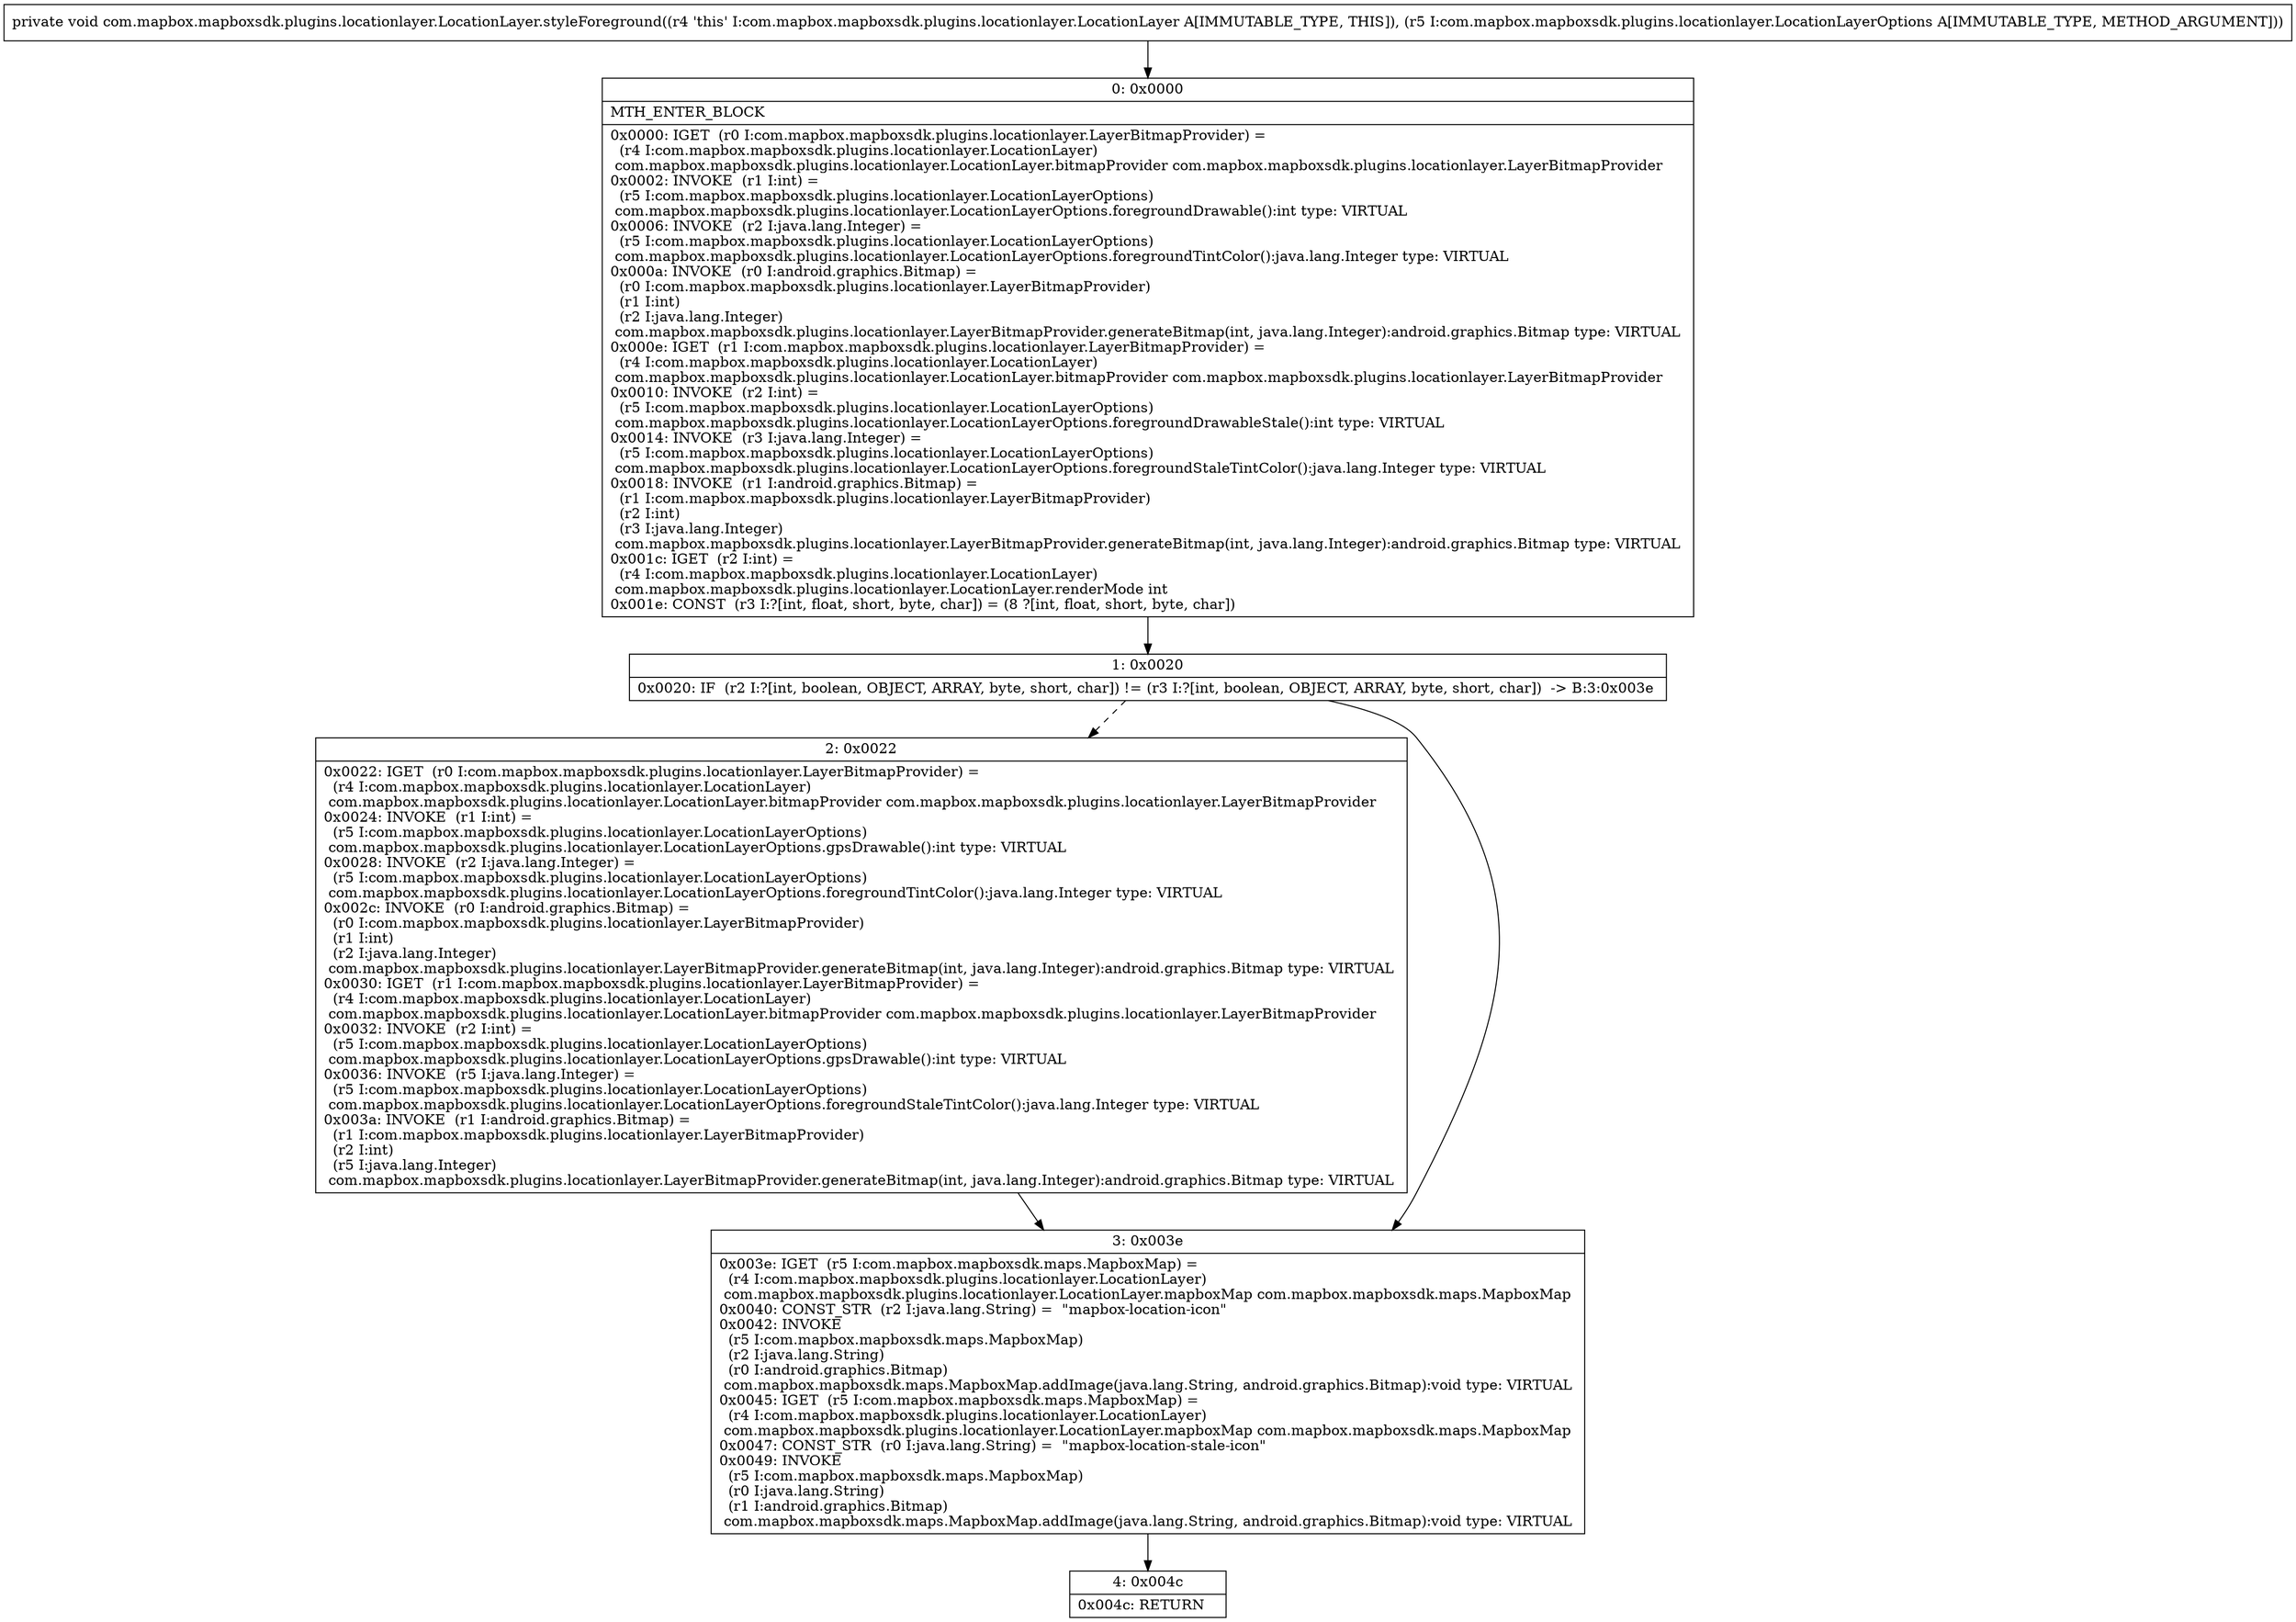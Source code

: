 digraph "CFG forcom.mapbox.mapboxsdk.plugins.locationlayer.LocationLayer.styleForeground(Lcom\/mapbox\/mapboxsdk\/plugins\/locationlayer\/LocationLayerOptions;)V" {
Node_0 [shape=record,label="{0\:\ 0x0000|MTH_ENTER_BLOCK\l|0x0000: IGET  (r0 I:com.mapbox.mapboxsdk.plugins.locationlayer.LayerBitmapProvider) = \l  (r4 I:com.mapbox.mapboxsdk.plugins.locationlayer.LocationLayer)\l com.mapbox.mapboxsdk.plugins.locationlayer.LocationLayer.bitmapProvider com.mapbox.mapboxsdk.plugins.locationlayer.LayerBitmapProvider \l0x0002: INVOKE  (r1 I:int) = \l  (r5 I:com.mapbox.mapboxsdk.plugins.locationlayer.LocationLayerOptions)\l com.mapbox.mapboxsdk.plugins.locationlayer.LocationLayerOptions.foregroundDrawable():int type: VIRTUAL \l0x0006: INVOKE  (r2 I:java.lang.Integer) = \l  (r5 I:com.mapbox.mapboxsdk.plugins.locationlayer.LocationLayerOptions)\l com.mapbox.mapboxsdk.plugins.locationlayer.LocationLayerOptions.foregroundTintColor():java.lang.Integer type: VIRTUAL \l0x000a: INVOKE  (r0 I:android.graphics.Bitmap) = \l  (r0 I:com.mapbox.mapboxsdk.plugins.locationlayer.LayerBitmapProvider)\l  (r1 I:int)\l  (r2 I:java.lang.Integer)\l com.mapbox.mapboxsdk.plugins.locationlayer.LayerBitmapProvider.generateBitmap(int, java.lang.Integer):android.graphics.Bitmap type: VIRTUAL \l0x000e: IGET  (r1 I:com.mapbox.mapboxsdk.plugins.locationlayer.LayerBitmapProvider) = \l  (r4 I:com.mapbox.mapboxsdk.plugins.locationlayer.LocationLayer)\l com.mapbox.mapboxsdk.plugins.locationlayer.LocationLayer.bitmapProvider com.mapbox.mapboxsdk.plugins.locationlayer.LayerBitmapProvider \l0x0010: INVOKE  (r2 I:int) = \l  (r5 I:com.mapbox.mapboxsdk.plugins.locationlayer.LocationLayerOptions)\l com.mapbox.mapboxsdk.plugins.locationlayer.LocationLayerOptions.foregroundDrawableStale():int type: VIRTUAL \l0x0014: INVOKE  (r3 I:java.lang.Integer) = \l  (r5 I:com.mapbox.mapboxsdk.plugins.locationlayer.LocationLayerOptions)\l com.mapbox.mapboxsdk.plugins.locationlayer.LocationLayerOptions.foregroundStaleTintColor():java.lang.Integer type: VIRTUAL \l0x0018: INVOKE  (r1 I:android.graphics.Bitmap) = \l  (r1 I:com.mapbox.mapboxsdk.plugins.locationlayer.LayerBitmapProvider)\l  (r2 I:int)\l  (r3 I:java.lang.Integer)\l com.mapbox.mapboxsdk.plugins.locationlayer.LayerBitmapProvider.generateBitmap(int, java.lang.Integer):android.graphics.Bitmap type: VIRTUAL \l0x001c: IGET  (r2 I:int) = \l  (r4 I:com.mapbox.mapboxsdk.plugins.locationlayer.LocationLayer)\l com.mapbox.mapboxsdk.plugins.locationlayer.LocationLayer.renderMode int \l0x001e: CONST  (r3 I:?[int, float, short, byte, char]) = (8 ?[int, float, short, byte, char]) \l}"];
Node_1 [shape=record,label="{1\:\ 0x0020|0x0020: IF  (r2 I:?[int, boolean, OBJECT, ARRAY, byte, short, char]) != (r3 I:?[int, boolean, OBJECT, ARRAY, byte, short, char])  \-\> B:3:0x003e \l}"];
Node_2 [shape=record,label="{2\:\ 0x0022|0x0022: IGET  (r0 I:com.mapbox.mapboxsdk.plugins.locationlayer.LayerBitmapProvider) = \l  (r4 I:com.mapbox.mapboxsdk.plugins.locationlayer.LocationLayer)\l com.mapbox.mapboxsdk.plugins.locationlayer.LocationLayer.bitmapProvider com.mapbox.mapboxsdk.plugins.locationlayer.LayerBitmapProvider \l0x0024: INVOKE  (r1 I:int) = \l  (r5 I:com.mapbox.mapboxsdk.plugins.locationlayer.LocationLayerOptions)\l com.mapbox.mapboxsdk.plugins.locationlayer.LocationLayerOptions.gpsDrawable():int type: VIRTUAL \l0x0028: INVOKE  (r2 I:java.lang.Integer) = \l  (r5 I:com.mapbox.mapboxsdk.plugins.locationlayer.LocationLayerOptions)\l com.mapbox.mapboxsdk.plugins.locationlayer.LocationLayerOptions.foregroundTintColor():java.lang.Integer type: VIRTUAL \l0x002c: INVOKE  (r0 I:android.graphics.Bitmap) = \l  (r0 I:com.mapbox.mapboxsdk.plugins.locationlayer.LayerBitmapProvider)\l  (r1 I:int)\l  (r2 I:java.lang.Integer)\l com.mapbox.mapboxsdk.plugins.locationlayer.LayerBitmapProvider.generateBitmap(int, java.lang.Integer):android.graphics.Bitmap type: VIRTUAL \l0x0030: IGET  (r1 I:com.mapbox.mapboxsdk.plugins.locationlayer.LayerBitmapProvider) = \l  (r4 I:com.mapbox.mapboxsdk.plugins.locationlayer.LocationLayer)\l com.mapbox.mapboxsdk.plugins.locationlayer.LocationLayer.bitmapProvider com.mapbox.mapboxsdk.plugins.locationlayer.LayerBitmapProvider \l0x0032: INVOKE  (r2 I:int) = \l  (r5 I:com.mapbox.mapboxsdk.plugins.locationlayer.LocationLayerOptions)\l com.mapbox.mapboxsdk.plugins.locationlayer.LocationLayerOptions.gpsDrawable():int type: VIRTUAL \l0x0036: INVOKE  (r5 I:java.lang.Integer) = \l  (r5 I:com.mapbox.mapboxsdk.plugins.locationlayer.LocationLayerOptions)\l com.mapbox.mapboxsdk.plugins.locationlayer.LocationLayerOptions.foregroundStaleTintColor():java.lang.Integer type: VIRTUAL \l0x003a: INVOKE  (r1 I:android.graphics.Bitmap) = \l  (r1 I:com.mapbox.mapboxsdk.plugins.locationlayer.LayerBitmapProvider)\l  (r2 I:int)\l  (r5 I:java.lang.Integer)\l com.mapbox.mapboxsdk.plugins.locationlayer.LayerBitmapProvider.generateBitmap(int, java.lang.Integer):android.graphics.Bitmap type: VIRTUAL \l}"];
Node_3 [shape=record,label="{3\:\ 0x003e|0x003e: IGET  (r5 I:com.mapbox.mapboxsdk.maps.MapboxMap) = \l  (r4 I:com.mapbox.mapboxsdk.plugins.locationlayer.LocationLayer)\l com.mapbox.mapboxsdk.plugins.locationlayer.LocationLayer.mapboxMap com.mapbox.mapboxsdk.maps.MapboxMap \l0x0040: CONST_STR  (r2 I:java.lang.String) =  \"mapbox\-location\-icon\" \l0x0042: INVOKE  \l  (r5 I:com.mapbox.mapboxsdk.maps.MapboxMap)\l  (r2 I:java.lang.String)\l  (r0 I:android.graphics.Bitmap)\l com.mapbox.mapboxsdk.maps.MapboxMap.addImage(java.lang.String, android.graphics.Bitmap):void type: VIRTUAL \l0x0045: IGET  (r5 I:com.mapbox.mapboxsdk.maps.MapboxMap) = \l  (r4 I:com.mapbox.mapboxsdk.plugins.locationlayer.LocationLayer)\l com.mapbox.mapboxsdk.plugins.locationlayer.LocationLayer.mapboxMap com.mapbox.mapboxsdk.maps.MapboxMap \l0x0047: CONST_STR  (r0 I:java.lang.String) =  \"mapbox\-location\-stale\-icon\" \l0x0049: INVOKE  \l  (r5 I:com.mapbox.mapboxsdk.maps.MapboxMap)\l  (r0 I:java.lang.String)\l  (r1 I:android.graphics.Bitmap)\l com.mapbox.mapboxsdk.maps.MapboxMap.addImage(java.lang.String, android.graphics.Bitmap):void type: VIRTUAL \l}"];
Node_4 [shape=record,label="{4\:\ 0x004c|0x004c: RETURN   \l}"];
MethodNode[shape=record,label="{private void com.mapbox.mapboxsdk.plugins.locationlayer.LocationLayer.styleForeground((r4 'this' I:com.mapbox.mapboxsdk.plugins.locationlayer.LocationLayer A[IMMUTABLE_TYPE, THIS]), (r5 I:com.mapbox.mapboxsdk.plugins.locationlayer.LocationLayerOptions A[IMMUTABLE_TYPE, METHOD_ARGUMENT])) }"];
MethodNode -> Node_0;
Node_0 -> Node_1;
Node_1 -> Node_2[style=dashed];
Node_1 -> Node_3;
Node_2 -> Node_3;
Node_3 -> Node_4;
}

